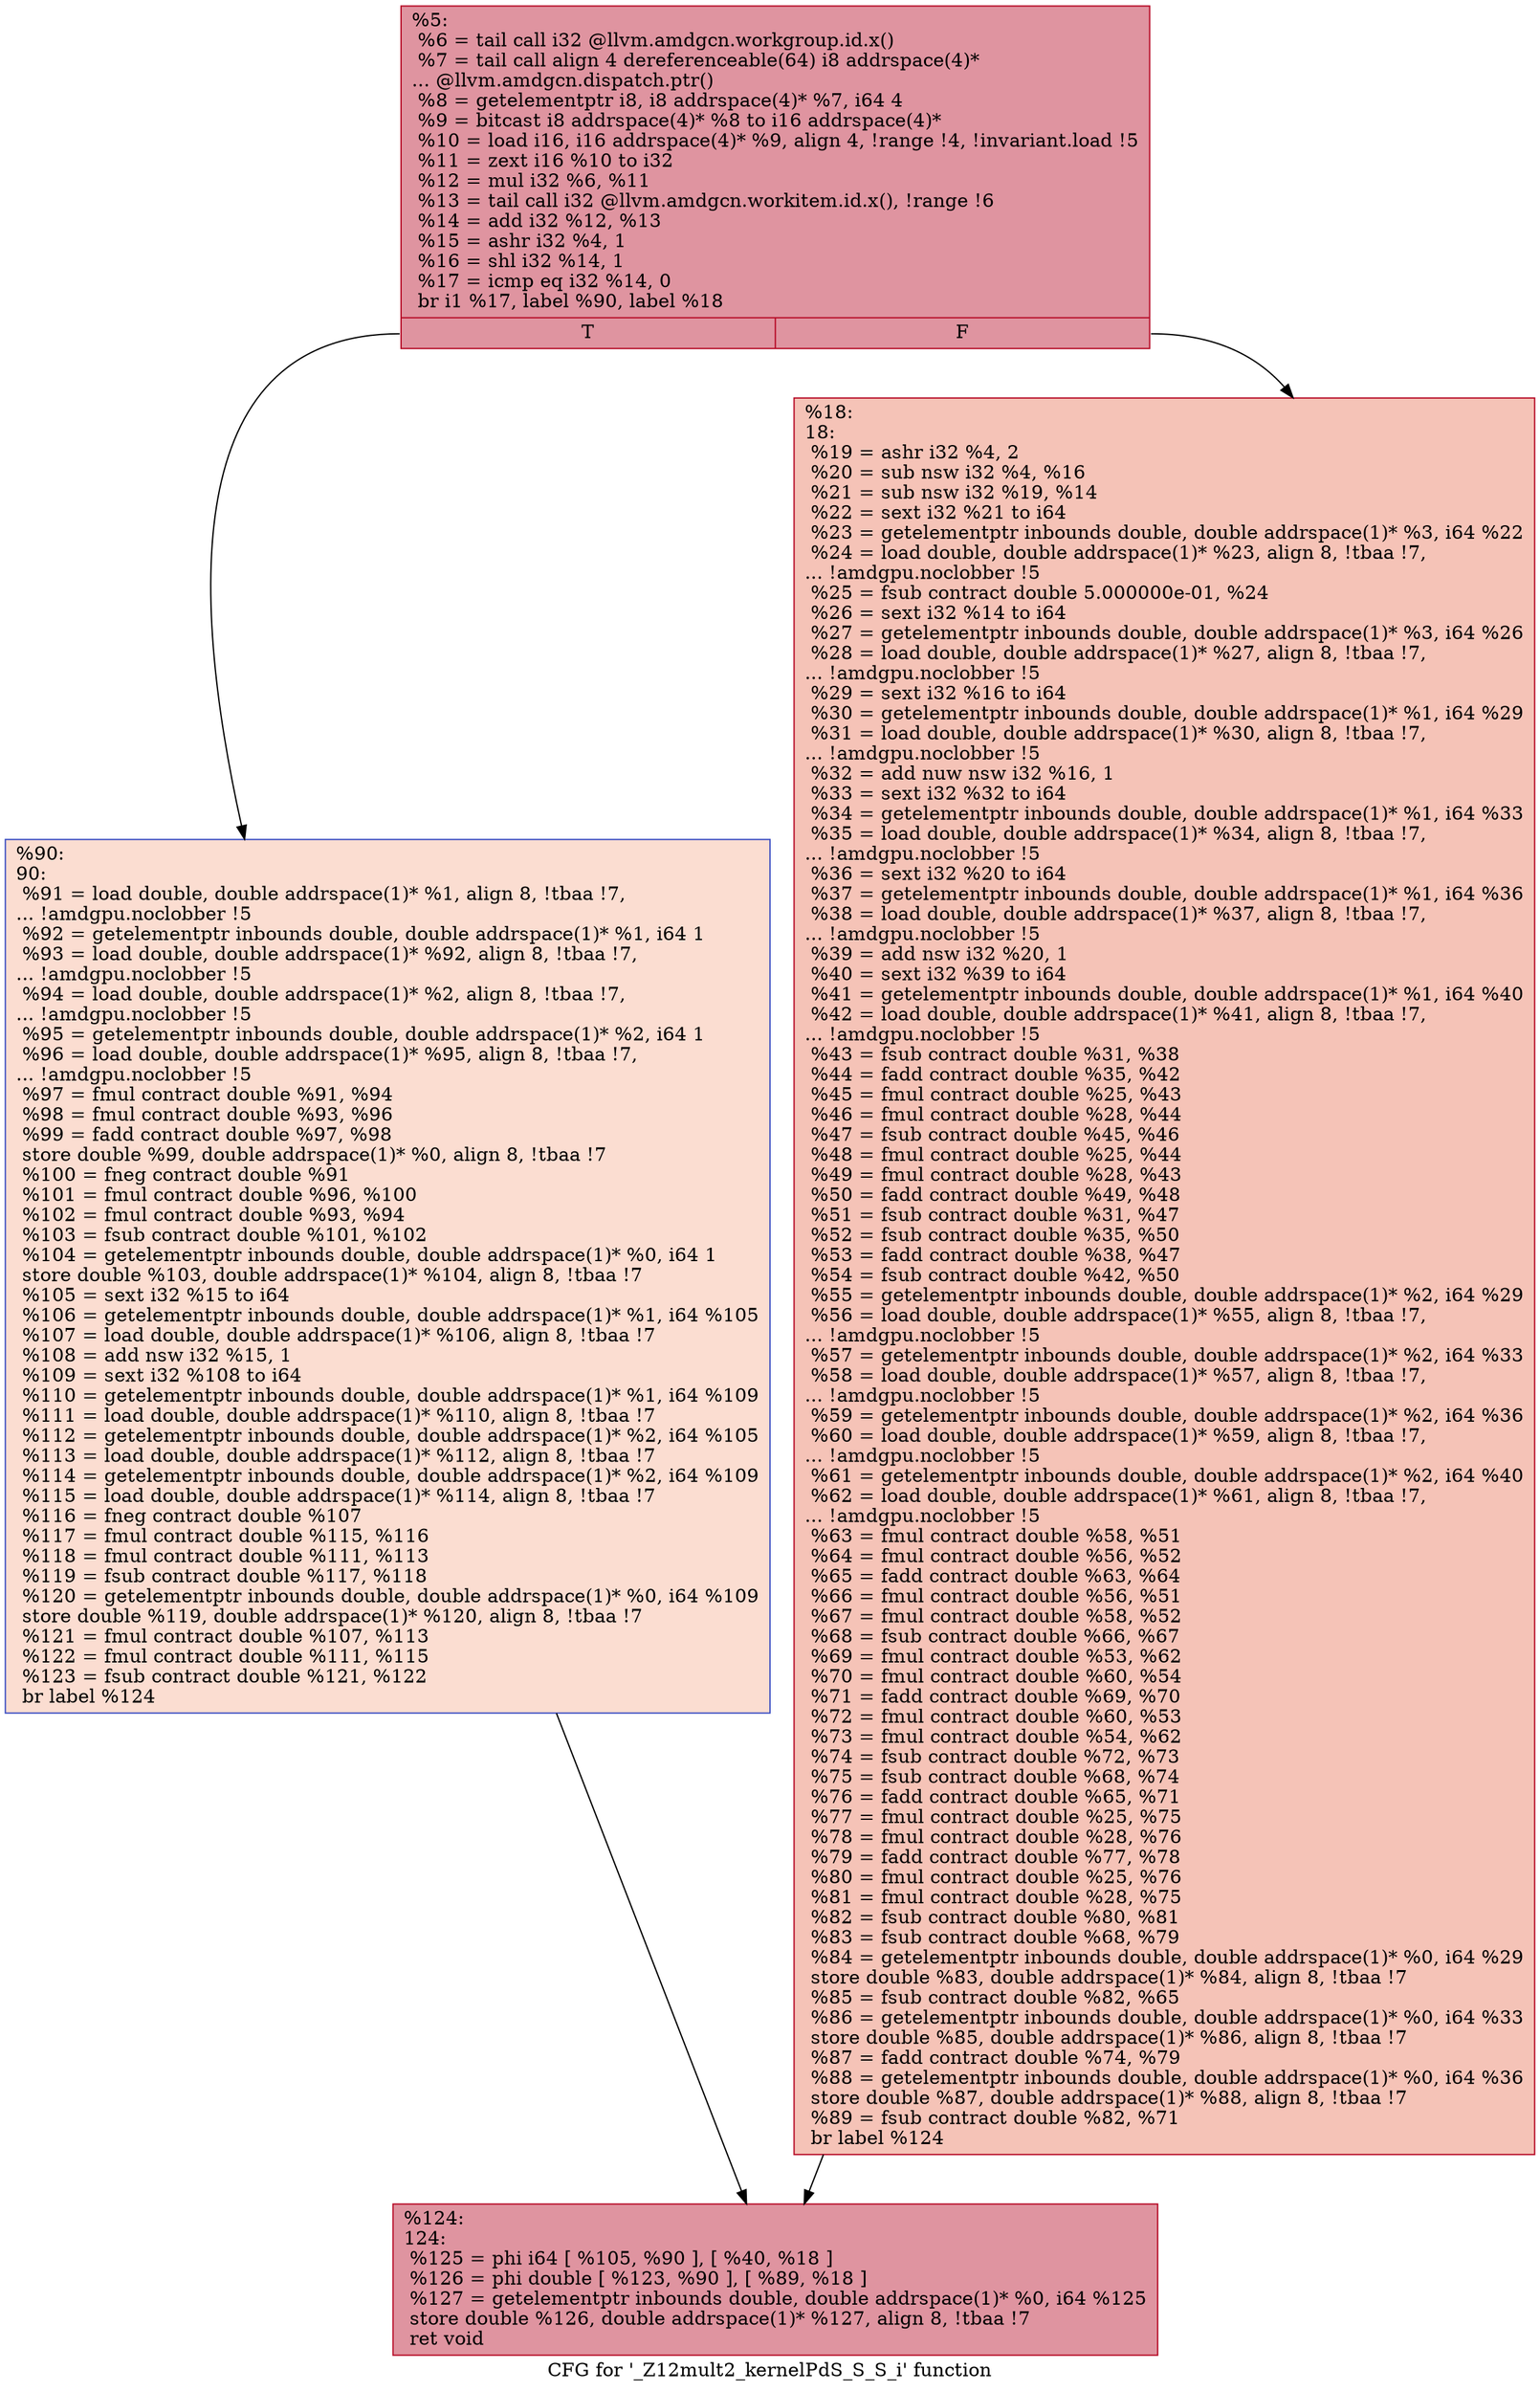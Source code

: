digraph "CFG for '_Z12mult2_kernelPdS_S_S_i' function" {
	label="CFG for '_Z12mult2_kernelPdS_S_S_i' function";

	Node0x53397a0 [shape=record,color="#b70d28ff", style=filled, fillcolor="#b70d2870",label="{%5:\l  %6 = tail call i32 @llvm.amdgcn.workgroup.id.x()\l  %7 = tail call align 4 dereferenceable(64) i8 addrspace(4)*\l... @llvm.amdgcn.dispatch.ptr()\l  %8 = getelementptr i8, i8 addrspace(4)* %7, i64 4\l  %9 = bitcast i8 addrspace(4)* %8 to i16 addrspace(4)*\l  %10 = load i16, i16 addrspace(4)* %9, align 4, !range !4, !invariant.load !5\l  %11 = zext i16 %10 to i32\l  %12 = mul i32 %6, %11\l  %13 = tail call i32 @llvm.amdgcn.workitem.id.x(), !range !6\l  %14 = add i32 %12, %13\l  %15 = ashr i32 %4, 1\l  %16 = shl i32 %14, 1\l  %17 = icmp eq i32 %14, 0\l  br i1 %17, label %90, label %18\l|{<s0>T|<s1>F}}"];
	Node0x53397a0:s0 -> Node0x533a2c0;
	Node0x53397a0:s1 -> Node0x533b8d0;
	Node0x533b8d0 [shape=record,color="#b70d28ff", style=filled, fillcolor="#e8765c70",label="{%18:\l18:                                               \l  %19 = ashr i32 %4, 2\l  %20 = sub nsw i32 %4, %16\l  %21 = sub nsw i32 %19, %14\l  %22 = sext i32 %21 to i64\l  %23 = getelementptr inbounds double, double addrspace(1)* %3, i64 %22\l  %24 = load double, double addrspace(1)* %23, align 8, !tbaa !7,\l... !amdgpu.noclobber !5\l  %25 = fsub contract double 5.000000e-01, %24\l  %26 = sext i32 %14 to i64\l  %27 = getelementptr inbounds double, double addrspace(1)* %3, i64 %26\l  %28 = load double, double addrspace(1)* %27, align 8, !tbaa !7,\l... !amdgpu.noclobber !5\l  %29 = sext i32 %16 to i64\l  %30 = getelementptr inbounds double, double addrspace(1)* %1, i64 %29\l  %31 = load double, double addrspace(1)* %30, align 8, !tbaa !7,\l... !amdgpu.noclobber !5\l  %32 = add nuw nsw i32 %16, 1\l  %33 = sext i32 %32 to i64\l  %34 = getelementptr inbounds double, double addrspace(1)* %1, i64 %33\l  %35 = load double, double addrspace(1)* %34, align 8, !tbaa !7,\l... !amdgpu.noclobber !5\l  %36 = sext i32 %20 to i64\l  %37 = getelementptr inbounds double, double addrspace(1)* %1, i64 %36\l  %38 = load double, double addrspace(1)* %37, align 8, !tbaa !7,\l... !amdgpu.noclobber !5\l  %39 = add nsw i32 %20, 1\l  %40 = sext i32 %39 to i64\l  %41 = getelementptr inbounds double, double addrspace(1)* %1, i64 %40\l  %42 = load double, double addrspace(1)* %41, align 8, !tbaa !7,\l... !amdgpu.noclobber !5\l  %43 = fsub contract double %31, %38\l  %44 = fadd contract double %35, %42\l  %45 = fmul contract double %25, %43\l  %46 = fmul contract double %28, %44\l  %47 = fsub contract double %45, %46\l  %48 = fmul contract double %25, %44\l  %49 = fmul contract double %28, %43\l  %50 = fadd contract double %49, %48\l  %51 = fsub contract double %31, %47\l  %52 = fsub contract double %35, %50\l  %53 = fadd contract double %38, %47\l  %54 = fsub contract double %42, %50\l  %55 = getelementptr inbounds double, double addrspace(1)* %2, i64 %29\l  %56 = load double, double addrspace(1)* %55, align 8, !tbaa !7,\l... !amdgpu.noclobber !5\l  %57 = getelementptr inbounds double, double addrspace(1)* %2, i64 %33\l  %58 = load double, double addrspace(1)* %57, align 8, !tbaa !7,\l... !amdgpu.noclobber !5\l  %59 = getelementptr inbounds double, double addrspace(1)* %2, i64 %36\l  %60 = load double, double addrspace(1)* %59, align 8, !tbaa !7,\l... !amdgpu.noclobber !5\l  %61 = getelementptr inbounds double, double addrspace(1)* %2, i64 %40\l  %62 = load double, double addrspace(1)* %61, align 8, !tbaa !7,\l... !amdgpu.noclobber !5\l  %63 = fmul contract double %58, %51\l  %64 = fmul contract double %56, %52\l  %65 = fadd contract double %63, %64\l  %66 = fmul contract double %56, %51\l  %67 = fmul contract double %58, %52\l  %68 = fsub contract double %66, %67\l  %69 = fmul contract double %53, %62\l  %70 = fmul contract double %60, %54\l  %71 = fadd contract double %69, %70\l  %72 = fmul contract double %60, %53\l  %73 = fmul contract double %54, %62\l  %74 = fsub contract double %72, %73\l  %75 = fsub contract double %68, %74\l  %76 = fadd contract double %65, %71\l  %77 = fmul contract double %25, %75\l  %78 = fmul contract double %28, %76\l  %79 = fadd contract double %77, %78\l  %80 = fmul contract double %25, %76\l  %81 = fmul contract double %28, %75\l  %82 = fsub contract double %80, %81\l  %83 = fsub contract double %68, %79\l  %84 = getelementptr inbounds double, double addrspace(1)* %0, i64 %29\l  store double %83, double addrspace(1)* %84, align 8, !tbaa !7\l  %85 = fsub contract double %82, %65\l  %86 = getelementptr inbounds double, double addrspace(1)* %0, i64 %33\l  store double %85, double addrspace(1)* %86, align 8, !tbaa !7\l  %87 = fadd contract double %74, %79\l  %88 = getelementptr inbounds double, double addrspace(1)* %0, i64 %36\l  store double %87, double addrspace(1)* %88, align 8, !tbaa !7\l  %89 = fsub contract double %82, %71\l  br label %124\l}"];
	Node0x533b8d0 -> Node0x533dbe0;
	Node0x533a2c0 [shape=record,color="#3d50c3ff", style=filled, fillcolor="#f7b39670",label="{%90:\l90:                                               \l  %91 = load double, double addrspace(1)* %1, align 8, !tbaa !7,\l... !amdgpu.noclobber !5\l  %92 = getelementptr inbounds double, double addrspace(1)* %1, i64 1\l  %93 = load double, double addrspace(1)* %92, align 8, !tbaa !7,\l... !amdgpu.noclobber !5\l  %94 = load double, double addrspace(1)* %2, align 8, !tbaa !7,\l... !amdgpu.noclobber !5\l  %95 = getelementptr inbounds double, double addrspace(1)* %2, i64 1\l  %96 = load double, double addrspace(1)* %95, align 8, !tbaa !7,\l... !amdgpu.noclobber !5\l  %97 = fmul contract double %91, %94\l  %98 = fmul contract double %93, %96\l  %99 = fadd contract double %97, %98\l  store double %99, double addrspace(1)* %0, align 8, !tbaa !7\l  %100 = fneg contract double %91\l  %101 = fmul contract double %96, %100\l  %102 = fmul contract double %93, %94\l  %103 = fsub contract double %101, %102\l  %104 = getelementptr inbounds double, double addrspace(1)* %0, i64 1\l  store double %103, double addrspace(1)* %104, align 8, !tbaa !7\l  %105 = sext i32 %15 to i64\l  %106 = getelementptr inbounds double, double addrspace(1)* %1, i64 %105\l  %107 = load double, double addrspace(1)* %106, align 8, !tbaa !7\l  %108 = add nsw i32 %15, 1\l  %109 = sext i32 %108 to i64\l  %110 = getelementptr inbounds double, double addrspace(1)* %1, i64 %109\l  %111 = load double, double addrspace(1)* %110, align 8, !tbaa !7\l  %112 = getelementptr inbounds double, double addrspace(1)* %2, i64 %105\l  %113 = load double, double addrspace(1)* %112, align 8, !tbaa !7\l  %114 = getelementptr inbounds double, double addrspace(1)* %2, i64 %109\l  %115 = load double, double addrspace(1)* %114, align 8, !tbaa !7\l  %116 = fneg contract double %107\l  %117 = fmul contract double %115, %116\l  %118 = fmul contract double %111, %113\l  %119 = fsub contract double %117, %118\l  %120 = getelementptr inbounds double, double addrspace(1)* %0, i64 %109\l  store double %119, double addrspace(1)* %120, align 8, !tbaa !7\l  %121 = fmul contract double %107, %113\l  %122 = fmul contract double %111, %115\l  %123 = fsub contract double %121, %122\l  br label %124\l}"];
	Node0x533a2c0 -> Node0x533dbe0;
	Node0x533dbe0 [shape=record,color="#b70d28ff", style=filled, fillcolor="#b70d2870",label="{%124:\l124:                                              \l  %125 = phi i64 [ %105, %90 ], [ %40, %18 ]\l  %126 = phi double [ %123, %90 ], [ %89, %18 ]\l  %127 = getelementptr inbounds double, double addrspace(1)* %0, i64 %125\l  store double %126, double addrspace(1)* %127, align 8, !tbaa !7\l  ret void\l}"];
}
